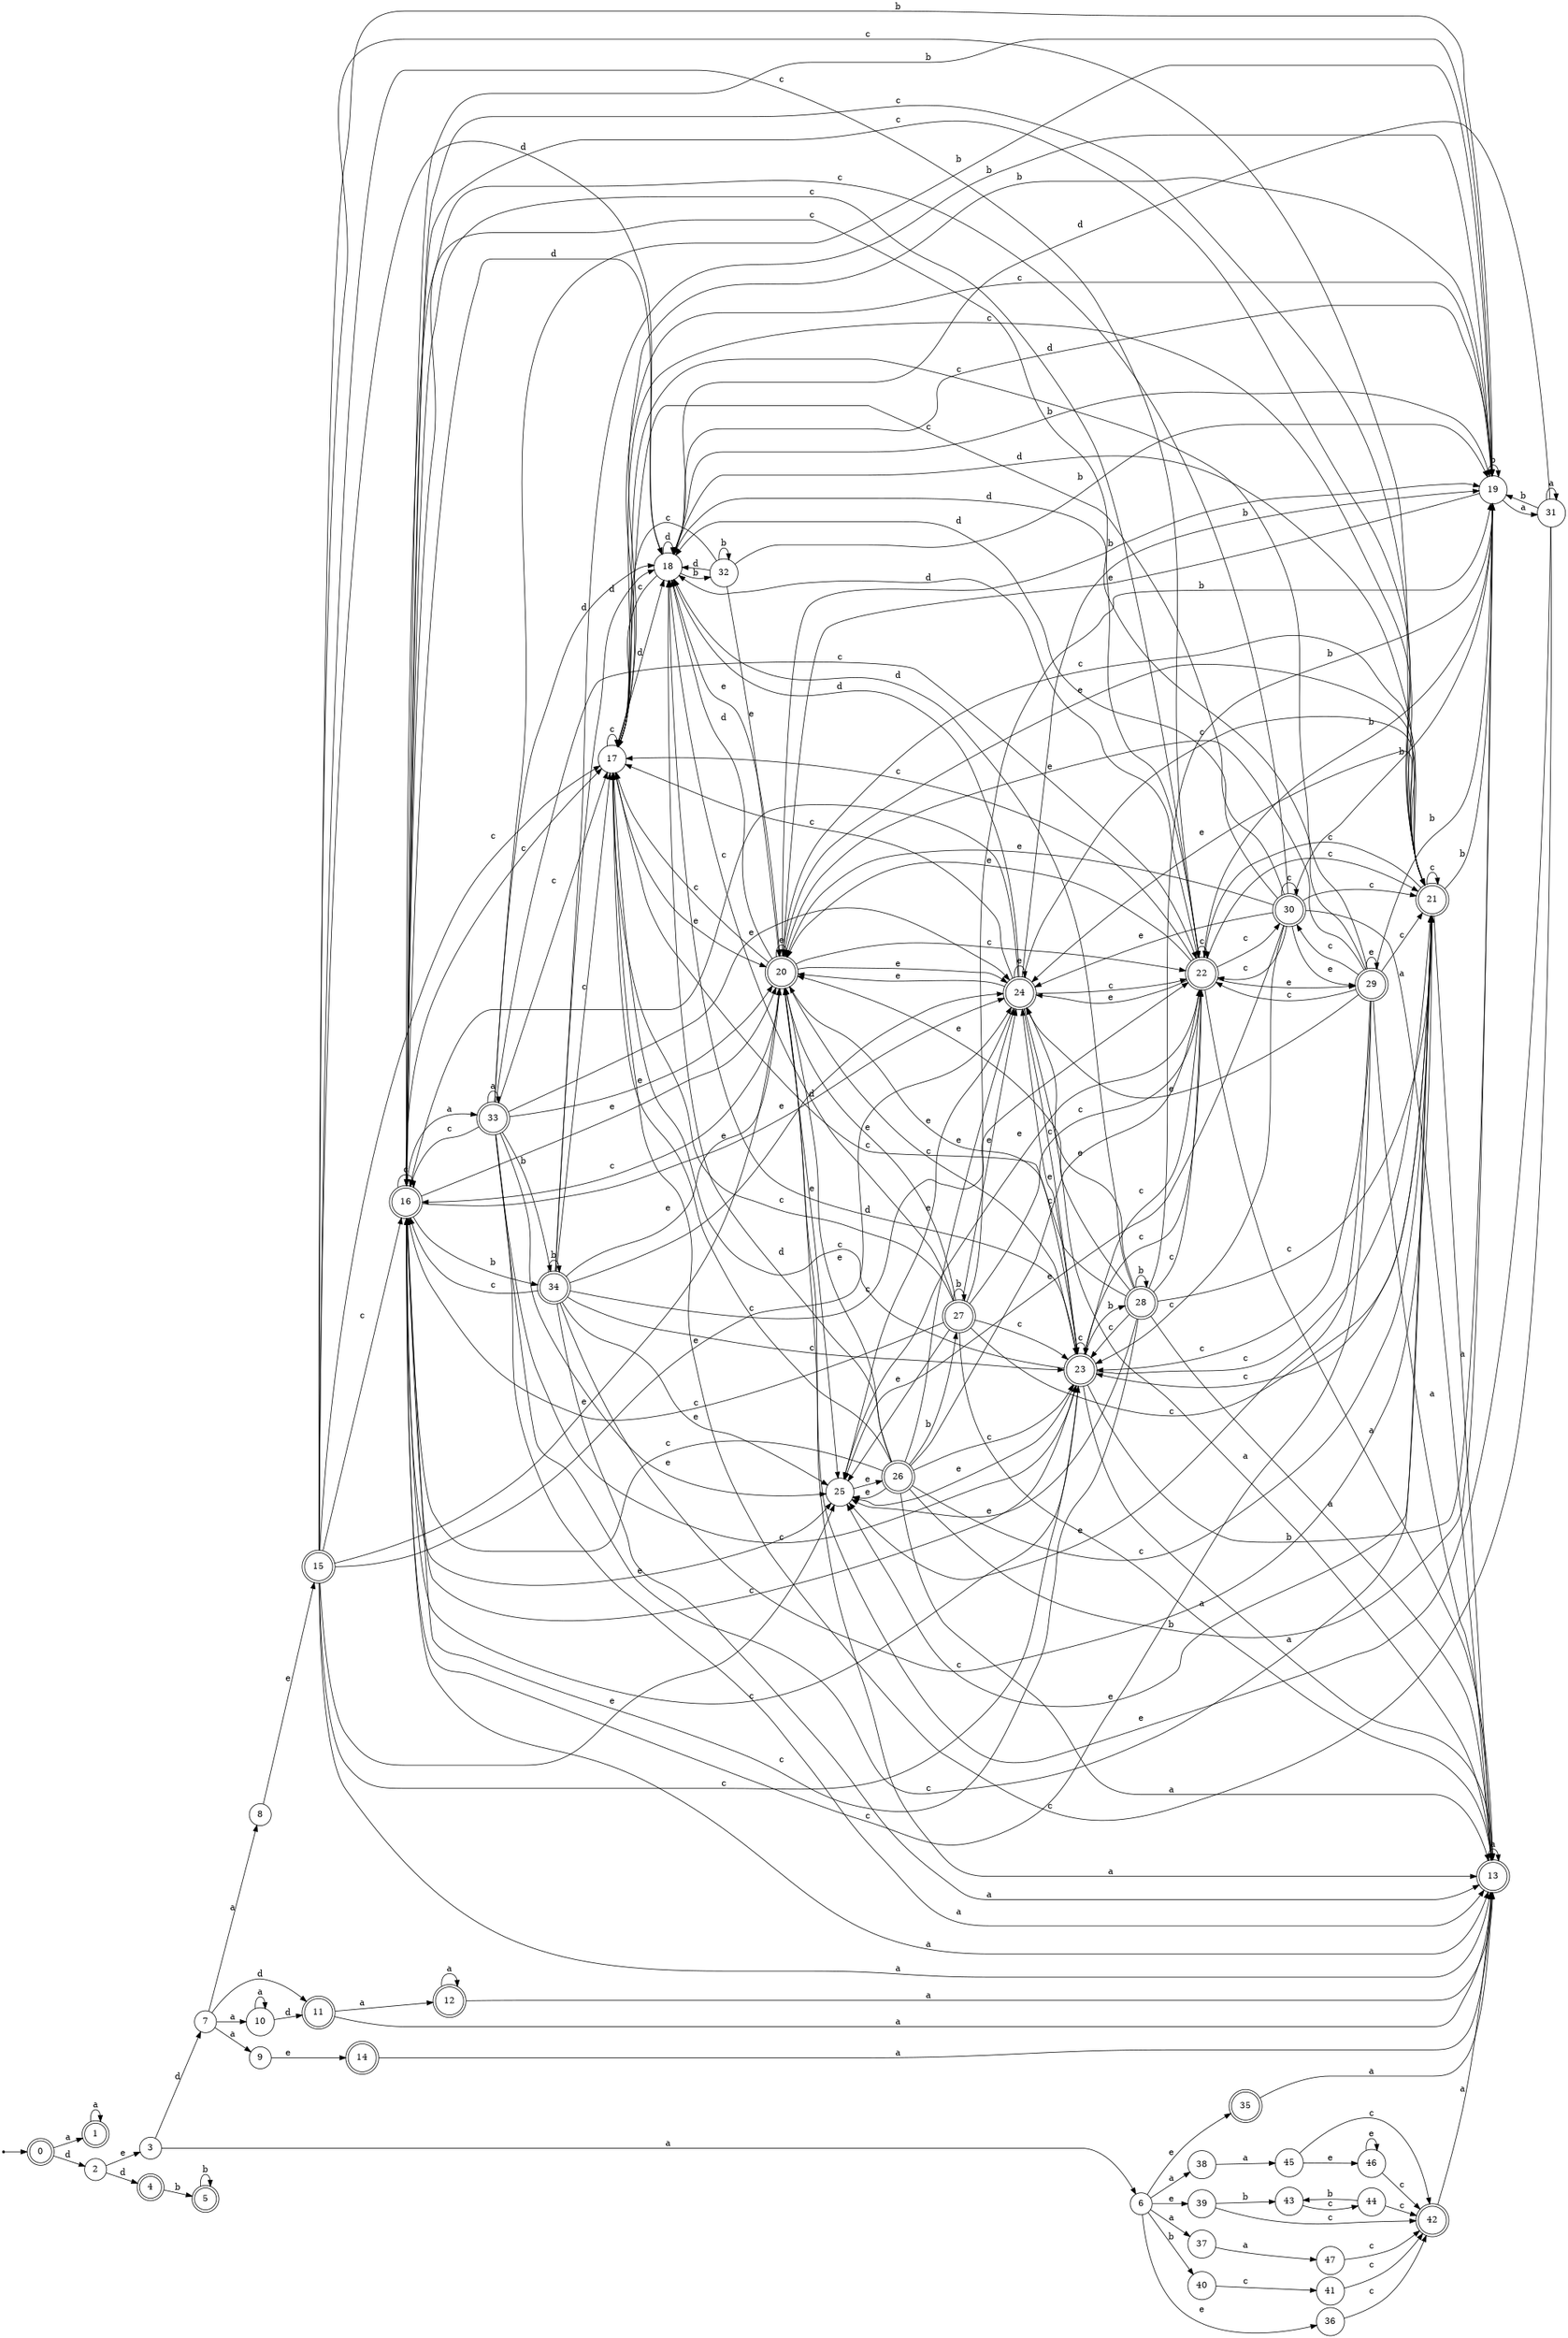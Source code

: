 digraph finite_state_machine {
rankdir=LR;
size="20,20";
node [shape = point]; "dummy0"
node [shape = doublecircle]; "0";"dummy0" -> "0";
node [shape = doublecircle]; "1";node [shape = circle]; "2";
node [shape = circle]; "3";
node [shape = doublecircle]; "4";node [shape = doublecircle]; "5";node [shape = circle]; "6";
node [shape = circle]; "7";
node [shape = circle]; "8";
node [shape = circle]; "9";
node [shape = circle]; "10";
node [shape = doublecircle]; "11";node [shape = doublecircle]; "12";node [shape = doublecircle]; "13";node [shape = doublecircle]; "14";node [shape = doublecircle]; "15";node [shape = doublecircle]; "16";node [shape = circle]; "17";
node [shape = circle]; "18";
node [shape = circle]; "19";
node [shape = doublecircle]; "20";node [shape = doublecircle]; "21";node [shape = doublecircle]; "22";node [shape = doublecircle]; "23";node [shape = doublecircle]; "24";node [shape = circle]; "25";
node [shape = doublecircle]; "26";node [shape = doublecircle]; "27";node [shape = doublecircle]; "28";node [shape = doublecircle]; "29";node [shape = doublecircle]; "30";node [shape = circle]; "31";
node [shape = circle]; "32";
node [shape = doublecircle]; "33";node [shape = doublecircle]; "34";node [shape = doublecircle]; "35";node [shape = circle]; "36";
node [shape = circle]; "37";
node [shape = circle]; "38";
node [shape = circle]; "39";
node [shape = circle]; "40";
node [shape = circle]; "41";
node [shape = doublecircle]; "42";node [shape = circle]; "43";
node [shape = circle]; "44";
node [shape = circle]; "45";
node [shape = circle]; "46";
node [shape = circle]; "47";
"0" -> "1" [label = "a"];
 "0" -> "2" [label = "d"];
 "2" -> "3" [label = "e"];
 "2" -> "4" [label = "d"];
 "4" -> "5" [label = "b"];
 "5" -> "5" [label = "b"];
 "3" -> "6" [label = "a"];
 "3" -> "7" [label = "d"];
 "7" -> "8" [label = "a"];
 "7" -> "9" [label = "a"];
 "7" -> "10" [label = "a"];
 "7" -> "11" [label = "d"];
 "11" -> "12" [label = "a"];
 "11" -> "13" [label = "a"];
 "13" -> "13" [label = "a"];
 "12" -> "12" [label = "a"];
 "12" -> "13" [label = "a"];
 "10" -> "10" [label = "a"];
 "10" -> "11" [label = "d"];
 "9" -> "14" [label = "e"];
 "14" -> "13" [label = "a"];
 "8" -> "15" [label = "e"];
 "15" -> "16" [label = "c"];
 "15" -> "17" [label = "c"];
 "15" -> "21" [label = "c"];
 "15" -> "22" [label = "c"];
 "15" -> "23" [label = "c"];
 "15" -> "18" [label = "d"];
 "15" -> "19" [label = "b"];
 "15" -> "24" [label = "e"];
 "15" -> "25" [label = "e"];
 "15" -> "20" [label = "e"];
 "15" -> "13" [label = "a"];
 "25" -> "26" [label = "e"];
 "26" -> "24" [label = "e"];
 "26" -> "25" [label = "e"];
 "26" -> "20" [label = "e"];
 "26" -> "19" [label = "b"];
 "26" -> "27" [label = "b"];
 "26" -> "16" [label = "c"];
 "26" -> "17" [label = "c"];
 "26" -> "21" [label = "c"];
 "26" -> "22" [label = "c"];
 "26" -> "23" [label = "c"];
 "26" -> "18" [label = "d"];
 "26" -> "13" [label = "a"];
 "27" -> "19" [label = "b"];
 "27" -> "27" [label = "b"];
 "27" -> "24" [label = "e"];
 "27" -> "25" [label = "e"];
 "27" -> "20" [label = "e"];
 "27" -> "16" [label = "c"];
 "27" -> "17" [label = "c"];
 "27" -> "21" [label = "c"];
 "27" -> "22" [label = "c"];
 "27" -> "23" [label = "c"];
 "27" -> "18" [label = "d"];
 "27" -> "13" [label = "a"];
 "24" -> "24" [label = "e"];
 "24" -> "25" [label = "e"];
 "24" -> "20" [label = "e"];
 "24" -> "16" [label = "c"];
 "24" -> "17" [label = "c"];
 "24" -> "21" [label = "c"];
 "24" -> "22" [label = "c"];
 "24" -> "23" [label = "c"];
 "24" -> "18" [label = "d"];
 "24" -> "19" [label = "b"];
 "24" -> "13" [label = "a"];
 "23" -> "16" [label = "c"];
 "23" -> "17" [label = "c"];
 "23" -> "21" [label = "c"];
 "23" -> "22" [label = "c"];
 "23" -> "23" [label = "c"];
 "23" -> "19" [label = "b"];
 "23" -> "28" [label = "b"];
 "23" -> "18" [label = "d"];
 "23" -> "24" [label = "e"];
 "23" -> "25" [label = "e"];
 "23" -> "20" [label = "e"];
 "23" -> "13" [label = "a"];
 "28" -> "19" [label = "b"];
 "28" -> "28" [label = "b"];
 "28" -> "16" [label = "c"];
 "28" -> "17" [label = "c"];
 "28" -> "21" [label = "c"];
 "28" -> "22" [label = "c"];
 "28" -> "23" [label = "c"];
 "28" -> "18" [label = "d"];
 "28" -> "24" [label = "e"];
 "28" -> "25" [label = "e"];
 "28" -> "20" [label = "e"];
 "28" -> "13" [label = "a"];
 "22" -> "16" [label = "c"];
 "22" -> "17" [label = "c"];
 "22" -> "21" [label = "c"];
 "22" -> "22" [label = "c"];
 "22" -> "23" [label = "c"];
 "22" -> "30" [label = "c"];
 "22" -> "24" [label = "e"];
 "22" -> "25" [label = "e"];
 "22" -> "20" [label = "e"];
 "22" -> "29" [label = "e"];
 "22" -> "18" [label = "d"];
 "22" -> "19" [label = "b"];
 "22" -> "13" [label = "a"];
 "30" -> "16" [label = "c"];
 "30" -> "17" [label = "c"];
 "30" -> "21" [label = "c"];
 "30" -> "22" [label = "c"];
 "30" -> "23" [label = "c"];
 "30" -> "30" [label = "c"];
 "30" -> "24" [label = "e"];
 "30" -> "25" [label = "e"];
 "30" -> "20" [label = "e"];
 "30" -> "29" [label = "e"];
 "30" -> "18" [label = "d"];
 "30" -> "19" [label = "b"];
 "30" -> "13" [label = "a"];
 "29" -> "24" [label = "e"];
 "29" -> "25" [label = "e"];
 "29" -> "20" [label = "e"];
 "29" -> "29" [label = "e"];
 "29" -> "16" [label = "c"];
 "29" -> "17" [label = "c"];
 "29" -> "21" [label = "c"];
 "29" -> "22" [label = "c"];
 "29" -> "23" [label = "c"];
 "29" -> "30" [label = "c"];
 "29" -> "18" [label = "d"];
 "29" -> "19" [label = "b"];
 "29" -> "13" [label = "a"];
 "21" -> "16" [label = "c"];
 "21" -> "17" [label = "c"];
 "21" -> "21" [label = "c"];
 "21" -> "22" [label = "c"];
 "21" -> "23" [label = "c"];
 "21" -> "18" [label = "d"];
 "21" -> "19" [label = "b"];
 "21" -> "24" [label = "e"];
 "21" -> "25" [label = "e"];
 "21" -> "20" [label = "e"];
 "21" -> "13" [label = "a"];
 "20" -> "24" [label = "e"];
 "20" -> "25" [label = "e"];
 "20" -> "20" [label = "e"];
 "20" -> "16" [label = "c"];
 "20" -> "17" [label = "c"];
 "20" -> "21" [label = "c"];
 "20" -> "22" [label = "c"];
 "20" -> "23" [label = "c"];
 "20" -> "18" [label = "d"];
 "20" -> "19" [label = "b"];
 "20" -> "13" [label = "a"];
 "19" -> "19" [label = "b"];
 "19" -> "31" [label = "a"];
 "19" -> "17" [label = "c"];
 "19" -> "18" [label = "d"];
 "19" -> "20" [label = "e"];
 "31" -> "31" [label = "a"];
 "31" -> "19" [label = "b"];
 "31" -> "17" [label = "c"];
 "31" -> "18" [label = "d"];
 "31" -> "20" [label = "e"];
 "18" -> "18" [label = "d"];
 "18" -> "32" [label = "b"];
 "18" -> "19" [label = "b"];
 "18" -> "17" [label = "c"];
 "18" -> "20" [label = "e"];
 "32" -> "32" [label = "b"];
 "32" -> "19" [label = "b"];
 "32" -> "18" [label = "d"];
 "32" -> "17" [label = "c"];
 "32" -> "20" [label = "e"];
 "17" -> "17" [label = "c"];
 "17" -> "18" [label = "d"];
 "17" -> "19" [label = "b"];
 "17" -> "20" [label = "e"];
 "16" -> "16" [label = "c"];
 "16" -> "17" [label = "c"];
 "16" -> "21" [label = "c"];
 "16" -> "22" [label = "c"];
 "16" -> "23" [label = "c"];
 "16" -> "33" [label = "a"];
 "16" -> "13" [label = "a"];
 "16" -> "34" [label = "b"];
 "16" -> "19" [label = "b"];
 "16" -> "18" [label = "d"];
 "16" -> "24" [label = "e"];
 "16" -> "25" [label = "e"];
 "16" -> "20" [label = "e"];
 "34" -> "34" [label = "b"];
 "34" -> "19" [label = "b"];
 "34" -> "16" [label = "c"];
 "34" -> "17" [label = "c"];
 "34" -> "21" [label = "c"];
 "34" -> "22" [label = "c"];
 "34" -> "23" [label = "c"];
 "34" -> "18" [label = "d"];
 "34" -> "24" [label = "e"];
 "34" -> "25" [label = "e"];
 "34" -> "20" [label = "e"];
 "34" -> "13" [label = "a"];
 "33" -> "33" [label = "a"];
 "33" -> "13" [label = "a"];
 "33" -> "16" [label = "c"];
 "33" -> "17" [label = "c"];
 "33" -> "21" [label = "c"];
 "33" -> "22" [label = "c"];
 "33" -> "23" [label = "c"];
 "33" -> "34" [label = "b"];
 "33" -> "19" [label = "b"];
 "33" -> "18" [label = "d"];
 "33" -> "24" [label = "e"];
 "33" -> "25" [label = "e"];
 "33" -> "20" [label = "e"];
 "6" -> "35" [label = "e"];
 "6" -> "36" [label = "e"];
 "6" -> "39" [label = "e"];
 "6" -> "37" [label = "a"];
 "6" -> "38" [label = "a"];
 "6" -> "40" [label = "b"];
 "40" -> "41" [label = "c"];
 "41" -> "42" [label = "c"];
 "42" -> "13" [label = "a"];
 "39" -> "43" [label = "b"];
 "39" -> "42" [label = "c"];
 "43" -> "44" [label = "c"];
 "44" -> "43" [label = "b"];
 "44" -> "42" [label = "c"];
 "38" -> "45" [label = "a"];
 "45" -> "46" [label = "e"];
 "45" -> "42" [label = "c"];
 "46" -> "46" [label = "e"];
 "46" -> "42" [label = "c"];
 "37" -> "47" [label = "a"];
 "47" -> "42" [label = "c"];
 "36" -> "42" [label = "c"];
 "35" -> "13" [label = "a"];
 "1" -> "1" [label = "a"];
 }
